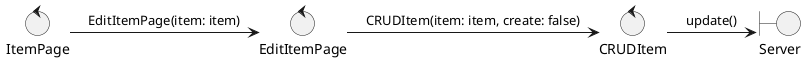 @startuml
control ItemPage
control EditItemPage
control CRUDItem
boundary Server

(ItemPage) -> (EditItemPage): EditItemPage(item: item)
(EditItemPage) -> (CRUDItem): CRUDItem(item: item, create: false)
(CRUDItem) -> (Server): update()
@enduml
